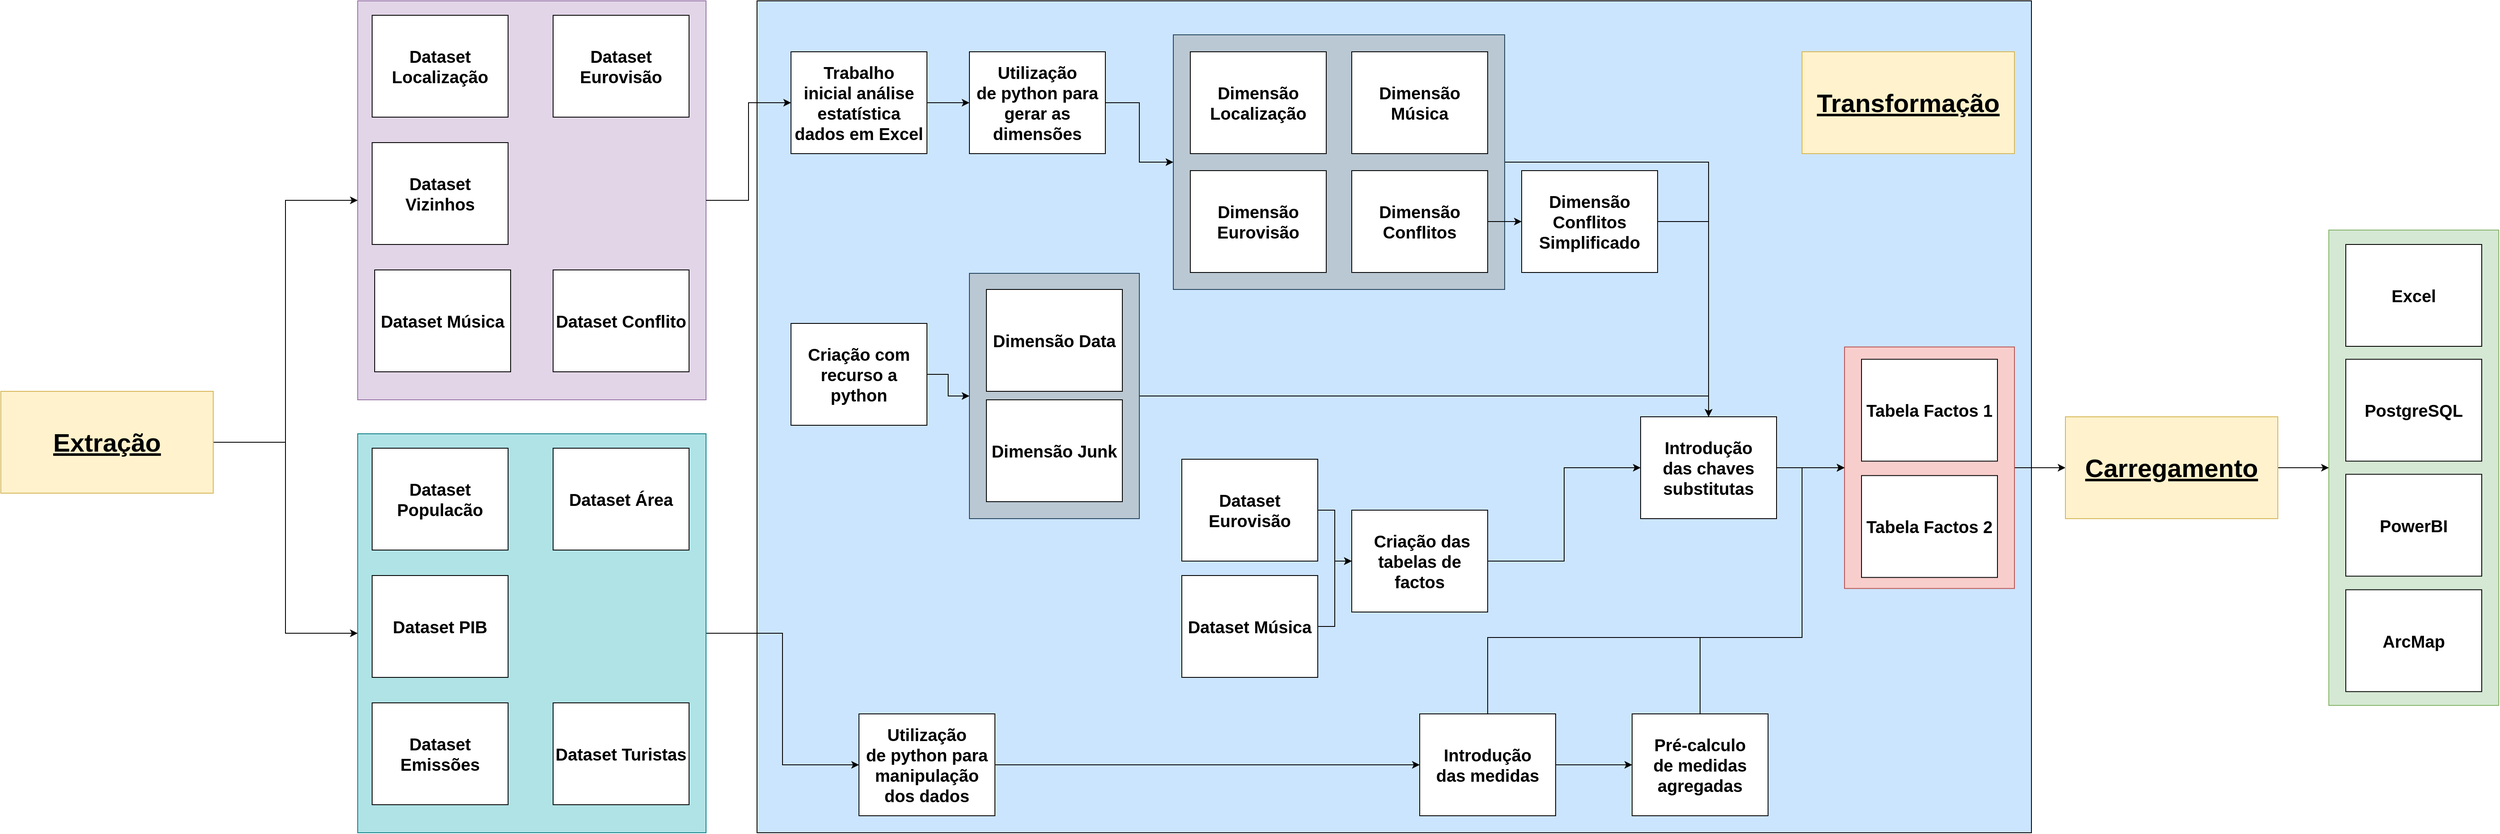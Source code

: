 <mxfile version="18.1.1" type="device"><diagram id="k9hDkdWP3HkwUojHxDQX" name="Page-1"><mxGraphModel dx="5209" dy="3074" grid="1" gridSize="10" guides="1" tooltips="1" connect="1" arrows="1" fold="1" page="1" pageScale="1" pageWidth="827" pageHeight="1169" math="0" shadow="0"><root><mxCell id="0"/><mxCell id="1" parent="0"/><mxCell id="4ier6jq_Oj-vDtzy4J_S-33" value="" style="rounded=0;whiteSpace=wrap;html=1;fontSize=30;fillColor=#d5e8d4;strokeColor=#82b366;" vertex="1" parent="1"><mxGeometry x="1810" y="60" width="200" height="560" as="geometry"/></mxCell><mxCell id="T1e7X0wCuo_kUQnRwjXj-94" value="" style="rounded=0;whiteSpace=wrap;html=1;fillColor=#CCE5FF;fontSize=20;fontStyle=1" parent="1" vertex="1"><mxGeometry x="-40" y="-210" width="1500" height="980" as="geometry"/></mxCell><mxCell id="4ier6jq_Oj-vDtzy4J_S-26" style="edgeStyle=orthogonalEdgeStyle;rounded=0;orthogonalLoop=1;jettySize=auto;html=1;exitX=1;exitY=0.5;exitDx=0;exitDy=0;entryX=0;entryY=0.5;entryDx=0;entryDy=0;fontSize=30;" edge="1" parent="1" source="4ier6jq_Oj-vDtzy4J_S-24" target="T1e7X0wCuo_kUQnRwjXj-27"><mxGeometry relative="1" as="geometry"/></mxCell><mxCell id="4ier6jq_Oj-vDtzy4J_S-24" value="" style="rounded=0;whiteSpace=wrap;html=1;fontSize=30;fillColor=#f8cecc;strokeColor=#b85450;fontStyle=1" vertex="1" parent="1"><mxGeometry x="1240" y="197.75" width="200" height="284.5" as="geometry"/></mxCell><mxCell id="4ier6jq_Oj-vDtzy4J_S-22" style="edgeStyle=orthogonalEdgeStyle;rounded=0;orthogonalLoop=1;jettySize=auto;html=1;exitX=1;exitY=0.5;exitDx=0;exitDy=0;entryX=0.5;entryY=0;entryDx=0;entryDy=0;fontSize=30;fontStyle=1" edge="1" parent="1" source="4ier6jq_Oj-vDtzy4J_S-19" target="T1e7X0wCuo_kUQnRwjXj-29"><mxGeometry relative="1" as="geometry"/></mxCell><mxCell id="4ier6jq_Oj-vDtzy4J_S-19" value="" style="rounded=0;whiteSpace=wrap;html=1;fontSize=30;fillColor=#bac8d3;strokeColor=#23445d;fontStyle=1" vertex="1" parent="1"><mxGeometry x="210" y="111" width="200" height="289" as="geometry"/></mxCell><mxCell id="4ier6jq_Oj-vDtzy4J_S-18" style="edgeStyle=orthogonalEdgeStyle;rounded=0;orthogonalLoop=1;jettySize=auto;html=1;exitX=1;exitY=0.5;exitDx=0;exitDy=0;entryX=0.5;entryY=0;entryDx=0;entryDy=0;fontSize=30;fontStyle=1" edge="1" parent="1" source="4ier6jq_Oj-vDtzy4J_S-15" target="T1e7X0wCuo_kUQnRwjXj-29"><mxGeometry relative="1" as="geometry"><Array as="points"><mxPoint x="1080" y="-20"/><mxPoint x="1080" y="380"/></Array></mxGeometry></mxCell><mxCell id="4ier6jq_Oj-vDtzy4J_S-15" value="" style="rounded=0;whiteSpace=wrap;html=1;fontSize=30;fillColor=#bac8d3;strokeColor=#23445d;fontStyle=1" vertex="1" parent="1"><mxGeometry x="450" y="-170" width="390" height="300" as="geometry"/></mxCell><mxCell id="4ier6jq_Oj-vDtzy4J_S-7" value="" style="rounded=0;whiteSpace=wrap;html=1;fontSize=30;fillColor=#e1d5e7;strokeColor=#9673a6;fontStyle=1" vertex="1" parent="1"><mxGeometry x="-510" y="-210" width="410" height="470" as="geometry"/></mxCell><mxCell id="4ier6jq_Oj-vDtzy4J_S-13" style="edgeStyle=orthogonalEdgeStyle;rounded=0;orthogonalLoop=1;jettySize=auto;html=1;exitX=1;exitY=0.5;exitDx=0;exitDy=0;fontSize=30;fontStyle=1" edge="1" parent="1" source="4ier6jq_Oj-vDtzy4J_S-8" target="T1e7X0wCuo_kUQnRwjXj-36"><mxGeometry relative="1" as="geometry"/></mxCell><mxCell id="4ier6jq_Oj-vDtzy4J_S-8" value="" style="rounded=0;whiteSpace=wrap;html=1;fontSize=30;fillColor=#b0e3e6;strokeColor=#0e8088;fontStyle=1" vertex="1" parent="1"><mxGeometry x="-510" y="300" width="410" height="470" as="geometry"/></mxCell><mxCell id="T1e7X0wCuo_kUQnRwjXj-6" value="Dataset Eurovis&lt;span style=&quot;font-size: 20px; line-height: 107%; font-family: Helvetica, sans-serif; background-image: initial; background-position: initial; background-size: initial; background-repeat: initial; background-attachment: initial; background-origin: initial; background-clip: initial;&quot; lang=&quot;PT&quot;&gt;ão&lt;/span&gt;" style="rounded=0;whiteSpace=wrap;html=1;fontSize=20;fontStyle=1" parent="1" vertex="1"><mxGeometry x="-280" y="-193" width="160" height="120" as="geometry"/></mxCell><mxCell id="T1e7X0wCuo_kUQnRwjXj-8" value="&lt;p class=&quot;MsoNormal&quot; style=&quot;font-size: 20px;&quot;&gt;&lt;span style=&quot;font-size: 20px; line-height: 107%; font-family: Helvetica, sans-serif; background-image: initial; background-position: initial; background-size: initial; background-repeat: initial; background-attachment: initial; background-origin: initial; background-clip: initial;&quot; lang=&quot;PT&quot;&gt;Dataset Localização&lt;/span&gt;&lt;/p&gt;" style="rounded=0;whiteSpace=wrap;html=1;fontSize=20;fontStyle=1" parent="1" vertex="1"><mxGeometry x="-493" y="-193" width="160" height="120" as="geometry"/></mxCell><mxCell id="T1e7X0wCuo_kUQnRwjXj-39" style="edgeStyle=orthogonalEdgeStyle;rounded=0;orthogonalLoop=1;jettySize=auto;html=1;exitX=1;exitY=0.5;exitDx=0;exitDy=0;entryX=0;entryY=0.5;entryDx=0;entryDy=0;fontSize=20;startArrow=none;fontStyle=1" parent="1" source="4ier6jq_Oj-vDtzy4J_S-7" target="T1e7X0wCuo_kUQnRwjXj-24" edge="1"><mxGeometry relative="1" as="geometry"><mxPoint y="170" as="targetPoint"/></mxGeometry></mxCell><mxCell id="T1e7X0wCuo_kUQnRwjXj-9" value="&lt;p class=&quot;MsoNormal&quot; style=&quot;font-size: 20px;&quot;&gt;&lt;span style=&quot;font-size: 20px; line-height: 107%; font-family: Helvetica, sans-serif; background-image: initial; background-position: initial; background-size: initial; background-repeat: initial; background-attachment: initial; background-origin: initial; background-clip: initial;&quot; lang=&quot;PT&quot;&gt;Dataset Música&lt;/span&gt;&lt;/p&gt;" style="rounded=0;whiteSpace=wrap;html=1;fontSize=20;fontStyle=1" parent="1" vertex="1"><mxGeometry x="-490" y="107" width="160" height="120" as="geometry"/></mxCell><mxCell id="T1e7X0wCuo_kUQnRwjXj-10" value="Dataset PIB" style="rounded=0;whiteSpace=wrap;html=1;fontSize=20;fontStyle=1" parent="1" vertex="1"><mxGeometry x="-493" y="467" width="160" height="120" as="geometry"/></mxCell><mxCell id="T1e7X0wCuo_kUQnRwjXj-13" value="Dataset Vizinhos" style="rounded=0;whiteSpace=wrap;html=1;fontSize=20;fontStyle=1" parent="1" vertex="1"><mxGeometry x="-493" y="-43" width="160" height="120" as="geometry"/></mxCell><mxCell id="T1e7X0wCuo_kUQnRwjXj-14" value="&lt;p class=&quot;MsoNormal&quot; style=&quot;font-size: 20px;&quot;&gt;&lt;span style=&quot;font-size: 20px; line-height: 107%; font-family: Helvetica, sans-serif; background-image: initial; background-position: initial; background-size: initial; background-repeat: initial; background-attachment: initial; background-origin: initial; background-clip: initial;&quot; lang=&quot;PT&quot;&gt;Dimensão Data&lt;/span&gt;&lt;/p&gt;" style="rounded=0;whiteSpace=wrap;html=1;fontSize=20;fontStyle=1" parent="1" vertex="1"><mxGeometry x="230" y="130" width="160" height="120" as="geometry"/></mxCell><mxCell id="T1e7X0wCuo_kUQnRwjXj-16" value="&lt;p class=&quot;MsoNormal&quot; style=&quot;font-size: 20px;&quot;&gt;&lt;span style=&quot;font-size: 20px; line-height: 107%; font-family: Helvetica, sans-serif; background-image: initial; background-position: initial; background-size: initial; background-repeat: initial; background-attachment: initial; background-origin: initial; background-clip: initial;&quot; lang=&quot;PT&quot;&gt;Dimensão Música&lt;/span&gt;&lt;/p&gt;" style="rounded=0;whiteSpace=wrap;html=1;fontSize=20;fontStyle=1" parent="1" vertex="1"><mxGeometry x="660" y="-150" width="160" height="120" as="geometry"/></mxCell><mxCell id="T1e7X0wCuo_kUQnRwjXj-17" value="&lt;p class=&quot;MsoNormal&quot; style=&quot;font-size: 20px;&quot;&gt;&lt;span style=&quot;font-size: 20px; line-height: 107%; font-family: Helvetica, sans-serif; background-image: initial; background-position: initial; background-size: initial; background-repeat: initial; background-attachment: initial; background-origin: initial; background-clip: initial;&quot; lang=&quot;PT&quot;&gt;Dimensão Localização&lt;/span&gt;&lt;/p&gt;" style="rounded=0;whiteSpace=wrap;html=1;fontSize=20;fontStyle=1" parent="1" vertex="1"><mxGeometry x="470" y="-150" width="160" height="120" as="geometry"/></mxCell><mxCell id="T1e7X0wCuo_kUQnRwjXj-48" style="edgeStyle=orthogonalEdgeStyle;rounded=0;orthogonalLoop=1;jettySize=auto;html=1;exitX=1;exitY=0.5;exitDx=0;exitDy=0;entryX=0;entryY=0.5;entryDx=0;entryDy=0;fontSize=20;fontStyle=1" parent="1" source="T1e7X0wCuo_kUQnRwjXj-18" target="T1e7X0wCuo_kUQnRwjXj-21" edge="1"><mxGeometry relative="1" as="geometry"/></mxCell><mxCell id="T1e7X0wCuo_kUQnRwjXj-18" value="&lt;p class=&quot;MsoNormal&quot; style=&quot;font-size: 20px;&quot;&gt;&lt;span style=&quot;font-size: 20px; line-height: 107%; font-family: Helvetica, sans-serif; background-image: initial; background-position: initial; background-size: initial; background-repeat: initial; background-attachment: initial; background-origin: initial; background-clip: initial;&quot; lang=&quot;PT&quot;&gt;Dimensão&lt;br style=&quot;font-size: 20px;&quot;&gt;Conflitos&lt;/span&gt;&lt;/p&gt;" style="rounded=0;whiteSpace=wrap;html=1;fontSize=20;fontStyle=1" parent="1" vertex="1"><mxGeometry x="660" y="-10" width="160" height="120" as="geometry"/></mxCell><mxCell id="T1e7X0wCuo_kUQnRwjXj-20" value="&lt;p class=&quot;MsoNormal&quot; style=&quot;font-size: 20px;&quot;&gt;&lt;span style=&quot;font-size: 20px; line-height: 107%; font-family: Helvetica, sans-serif; background-image: initial; background-position: initial; background-size: initial; background-repeat: initial; background-attachment: initial; background-origin: initial; background-clip: initial;&quot; lang=&quot;PT&quot;&gt;Dimensão Junk&lt;/span&gt;&lt;/p&gt;" style="rounded=0;whiteSpace=wrap;html=1;fontSize=20;fontStyle=1" parent="1" vertex="1"><mxGeometry x="230" y="260" width="160" height="120" as="geometry"/></mxCell><mxCell id="T1e7X0wCuo_kUQnRwjXj-77" style="edgeStyle=orthogonalEdgeStyle;rounded=0;orthogonalLoop=1;jettySize=auto;html=1;exitX=1;exitY=0.5;exitDx=0;exitDy=0;entryX=0.5;entryY=0;entryDx=0;entryDy=0;fontSize=20;fontStyle=1" parent="1" source="T1e7X0wCuo_kUQnRwjXj-21" target="T1e7X0wCuo_kUQnRwjXj-29" edge="1"><mxGeometry relative="1" as="geometry"><mxPoint x="840" y="470" as="targetPoint"/></mxGeometry></mxCell><mxCell id="T1e7X0wCuo_kUQnRwjXj-21" value="&lt;p class=&quot;MsoNormal&quot; style=&quot;font-size: 20px;&quot;&gt;&lt;span style=&quot;font-size: 20px; line-height: 107%; font-family: Helvetica, sans-serif; background-image: initial; background-position: initial; background-size: initial; background-repeat: initial; background-attachment: initial; background-origin: initial; background-clip: initial;&quot; lang=&quot;PT&quot;&gt;Dimensão&lt;br style=&quot;font-size: 20px;&quot;&gt;Conflitos Simplificado&lt;/span&gt;&lt;/p&gt;" style="rounded=0;whiteSpace=wrap;html=1;fontSize=20;fontStyle=1" parent="1" vertex="1"><mxGeometry x="860" y="-10" width="160" height="120" as="geometry"/></mxCell><mxCell id="T1e7X0wCuo_kUQnRwjXj-22" value="Tabela Factos 1" style="rounded=0;whiteSpace=wrap;html=1;fontSize=20;fontStyle=1" parent="1" vertex="1"><mxGeometry x="1260" y="212.25" width="160" height="120" as="geometry"/></mxCell><mxCell id="T1e7X0wCuo_kUQnRwjXj-43" style="edgeStyle=orthogonalEdgeStyle;rounded=0;orthogonalLoop=1;jettySize=auto;html=1;exitX=1;exitY=0.5;exitDx=0;exitDy=0;entryX=0;entryY=0.5;entryDx=0;entryDy=0;fontSize=20;fontStyle=1" parent="1" source="T1e7X0wCuo_kUQnRwjXj-24" target="T1e7X0wCuo_kUQnRwjXj-28" edge="1"><mxGeometry relative="1" as="geometry"><mxPoint x="140" y="70" as="sourcePoint"/></mxGeometry></mxCell><mxCell id="T1e7X0wCuo_kUQnRwjXj-24" value="&lt;p class=&quot;MsoNormal&quot; style=&quot;font-size: 20px;&quot;&gt;&lt;span style=&quot;font-size: 20px; line-height: 107%; font-family: Helvetica, sans-serif; background-image: initial; background-position: initial; background-size: initial; background-repeat: initial; background-attachment: initial; background-origin: initial; background-clip: initial;&quot; lang=&quot;PT&quot;&gt;Trabalho&lt;br style=&quot;font-size: 20px;&quot;&gt;inicial análise estatística dados em Excel&lt;/span&gt;&lt;span lang=&quot;PT&quot; style=&quot;font-size: 20px;&quot;&gt;&lt;/span&gt;&lt;/p&gt;" style="rounded=0;whiteSpace=wrap;html=1;fontSize=20;fontStyle=1" parent="1" vertex="1"><mxGeometry y="-150" width="160" height="120" as="geometry"/></mxCell><mxCell id="4ier6jq_Oj-vDtzy4J_S-11" style="edgeStyle=orthogonalEdgeStyle;rounded=0;orthogonalLoop=1;jettySize=auto;html=1;exitX=1;exitY=0.5;exitDx=0;exitDy=0;entryX=0;entryY=0.5;entryDx=0;entryDy=0;fontSize=30;fontStyle=1" edge="1" parent="1" source="T1e7X0wCuo_kUQnRwjXj-25" target="4ier6jq_Oj-vDtzy4J_S-7"><mxGeometry relative="1" as="geometry"/></mxCell><mxCell id="4ier6jq_Oj-vDtzy4J_S-12" style="edgeStyle=orthogonalEdgeStyle;rounded=0;orthogonalLoop=1;jettySize=auto;html=1;exitX=1;exitY=0.5;exitDx=0;exitDy=0;entryX=0;entryY=0.5;entryDx=0;entryDy=0;fontSize=30;fontStyle=1" edge="1" parent="1" source="T1e7X0wCuo_kUQnRwjXj-25" target="4ier6jq_Oj-vDtzy4J_S-8"><mxGeometry relative="1" as="geometry"/></mxCell><mxCell id="T1e7X0wCuo_kUQnRwjXj-25" value="&lt;p class=&quot;MsoNormal&quot; style=&quot;font-size: 30px;&quot;&gt;&lt;span style=&quot;font-size: 30px; line-height: 107%; font-family: Helvetica, sans-serif; background-image: initial; background-position: initial; background-size: initial; background-repeat: initial; background-attachment: initial; background-origin: initial; background-clip: initial;&quot; lang=&quot;PT&quot;&gt;Extração&lt;/span&gt;&lt;span lang=&quot;PT&quot; style=&quot;font-size: 30px;&quot;&gt;&lt;/span&gt;&lt;/p&gt;" style="rounded=0;whiteSpace=wrap;html=1;fillColor=#fff2cc;strokeColor=#d6b656;fontStyle=5;fontSize=30;" parent="1" vertex="1"><mxGeometry x="-930" y="250" width="250" height="120" as="geometry"/></mxCell><mxCell id="T1e7X0wCuo_kUQnRwjXj-26" value="&lt;p class=&quot;MsoNormal&quot; style=&quot;font-size: 30px;&quot;&gt;&lt;span style=&quot;font-size: 30px; line-height: 107%; font-family: Helvetica, sans-serif; background-image: initial; background-position: initial; background-size: initial; background-repeat: initial; background-attachment: initial; background-origin: initial; background-clip: initial;&quot; lang=&quot;PT&quot;&gt;Transformação&lt;/span&gt;&lt;/p&gt;" style="rounded=0;whiteSpace=wrap;html=1;fontSize=30;fontStyle=5;fillColor=#fff2cc;strokeColor=#d6b656;" parent="1" vertex="1"><mxGeometry x="1190" y="-150" width="250" height="120" as="geometry"/></mxCell><mxCell id="4ier6jq_Oj-vDtzy4J_S-34" style="edgeStyle=orthogonalEdgeStyle;rounded=0;orthogonalLoop=1;jettySize=auto;html=1;exitX=1;exitY=0.5;exitDx=0;exitDy=0;fontSize=30;entryX=0;entryY=0.5;entryDx=0;entryDy=0;" edge="1" parent="1" source="T1e7X0wCuo_kUQnRwjXj-27" target="4ier6jq_Oj-vDtzy4J_S-33"><mxGeometry relative="1" as="geometry"><mxPoint x="1800" y="341" as="targetPoint"/></mxGeometry></mxCell><mxCell id="T1e7X0wCuo_kUQnRwjXj-27" value="Carregamento" style="rounded=0;whiteSpace=wrap;html=1;fillColor=#fff2cc;strokeColor=#d6b656;fontStyle=5;fontSize=30;" parent="1" vertex="1"><mxGeometry x="1500" y="280" width="250" height="120" as="geometry"/></mxCell><mxCell id="4ier6jq_Oj-vDtzy4J_S-17" style="edgeStyle=orthogonalEdgeStyle;rounded=0;orthogonalLoop=1;jettySize=auto;html=1;exitX=1;exitY=0.5;exitDx=0;exitDy=0;entryX=0;entryY=0.5;entryDx=0;entryDy=0;fontSize=30;fontStyle=1" edge="1" parent="1" source="T1e7X0wCuo_kUQnRwjXj-28" target="4ier6jq_Oj-vDtzy4J_S-15"><mxGeometry relative="1" as="geometry"/></mxCell><mxCell id="T1e7X0wCuo_kUQnRwjXj-28" value="&lt;p class=&quot;MsoNormal&quot; style=&quot;font-size: 20px;&quot;&gt;&lt;span style=&quot;font-size: 20px; line-height: 107%; font-family: Helvetica, sans-serif; background-image: initial; background-position: initial; background-size: initial; background-repeat: initial; background-attachment: initial; background-origin: initial; background-clip: initial;&quot; lang=&quot;PT&quot;&gt;Utilização&lt;br style=&quot;font-size: 20px;&quot;&gt;de python para gerar as dimensões&lt;/span&gt;&lt;span lang=&quot;PT&quot; style=&quot;font-size: 20px;&quot;&gt;&lt;/span&gt;&lt;/p&gt;" style="rounded=0;whiteSpace=wrap;html=1;fontSize=20;fontStyle=1" parent="1" vertex="1"><mxGeometry x="210" y="-150" width="160" height="120" as="geometry"/></mxCell><mxCell id="4ier6jq_Oj-vDtzy4J_S-27" style="edgeStyle=orthogonalEdgeStyle;rounded=0;orthogonalLoop=1;jettySize=auto;html=1;exitX=1;exitY=0.5;exitDx=0;exitDy=0;fontSize=30;" edge="1" parent="1" source="T1e7X0wCuo_kUQnRwjXj-29" target="4ier6jq_Oj-vDtzy4J_S-24"><mxGeometry relative="1" as="geometry"/></mxCell><mxCell id="T1e7X0wCuo_kUQnRwjXj-29" value="&lt;p class=&quot;MsoNormal&quot; style=&quot;font-size: 20px;&quot;&gt;&lt;span style=&quot;font-size: 20px; line-height: 107%; font-family: Helvetica, sans-serif; background-image: initial; background-position: initial; background-size: initial; background-repeat: initial; background-attachment: initial; background-origin: initial; background-clip: initial;&quot; lang=&quot;PT&quot;&gt;Introdução&lt;br style=&quot;font-size: 20px;&quot;&gt;das chaves substitutas&lt;/span&gt;&lt;span lang=&quot;PT&quot; style=&quot;font-size: 20px;&quot;&gt;&lt;/span&gt;&lt;/p&gt;" style="rounded=0;whiteSpace=wrap;html=1;fontSize=20;fontStyle=1" parent="1" vertex="1"><mxGeometry x="1000" y="280" width="160" height="120" as="geometry"/></mxCell><mxCell id="T1e7X0wCuo_kUQnRwjXj-73" style="edgeStyle=orthogonalEdgeStyle;rounded=0;orthogonalLoop=1;jettySize=auto;html=1;exitX=1;exitY=0.5;exitDx=0;exitDy=0;entryX=0;entryY=0.5;entryDx=0;entryDy=0;fontSize=20;fontStyle=1" parent="1" source="T1e7X0wCuo_kUQnRwjXj-30" target="T1e7X0wCuo_kUQnRwjXj-29" edge="1"><mxGeometry relative="1" as="geometry"/></mxCell><mxCell id="T1e7X0wCuo_kUQnRwjXj-30" value="&lt;p class=&quot;MsoNormal&quot; style=&quot;font-size: 20px;&quot;&gt;&lt;span style=&quot;font-size: 20px; line-height: 107%; font-family: Helvetica, sans-serif; background-image: initial; background-position: initial; background-size: initial; background-repeat: initial; background-attachment: initial; background-origin: initial; background-clip: initial;&quot; lang=&quot;PT&quot;&gt;&amp;nbsp;&lt;/span&gt;&lt;span style=&quot;font-family: Helvetica, sans-serif; font-size: 20px; background-color: initial;&quot;&gt;Criação das&lt;br style=&quot;font-size: 20px;&quot;&gt;tabelas de factos&lt;/span&gt;&lt;/p&gt;" style="rounded=0;whiteSpace=wrap;html=1;fontSize=20;fontStyle=1" parent="1" vertex="1"><mxGeometry x="660" y="390" width="160" height="120" as="geometry"/></mxCell><mxCell id="T1e7X0wCuo_kUQnRwjXj-31" value="PostgreSQL" style="rounded=0;whiteSpace=wrap;html=1;fontSize=20;fontStyle=1" parent="1" vertex="1"><mxGeometry x="1830" y="212.25" width="160" height="120" as="geometry"/></mxCell><mxCell id="T1e7X0wCuo_kUQnRwjXj-32" value="PowerBI" style="rounded=0;whiteSpace=wrap;html=1;fontSize=20;fontStyle=1" parent="1" vertex="1"><mxGeometry x="1830" y="347.75" width="160" height="120" as="geometry"/></mxCell><mxCell id="T1e7X0wCuo_kUQnRwjXj-101" style="edgeStyle=orthogonalEdgeStyle;rounded=0;orthogonalLoop=1;jettySize=auto;html=1;exitX=1;exitY=0.5;exitDx=0;exitDy=0;entryX=0;entryY=0.5;entryDx=0;entryDy=0;fontSize=20;fontStyle=1" parent="1" source="T1e7X0wCuo_kUQnRwjXj-36" target="T1e7X0wCuo_kUQnRwjXj-56" edge="1"><mxGeometry relative="1" as="geometry"/></mxCell><mxCell id="T1e7X0wCuo_kUQnRwjXj-36" value="&lt;p class=&quot;MsoNormal&quot; style=&quot;font-size: 20px;&quot;&gt;&lt;span style=&quot;font-size: 20px; line-height: 107%; font-family: Helvetica, sans-serif; background-image: initial; background-position: initial; background-size: initial; background-repeat: initial; background-attachment: initial; background-origin: initial; background-clip: initial;&quot; lang=&quot;PT&quot;&gt;Utilização&lt;br style=&quot;font-size: 20px;&quot;&gt;de python para manipulação dos dados&lt;/span&gt;&lt;span lang=&quot;PT&quot; style=&quot;font-size: 20px;&quot;&gt;&lt;/span&gt;&lt;/p&gt;" style="rounded=0;whiteSpace=wrap;html=1;fontSize=20;fontStyle=1" parent="1" vertex="1"><mxGeometry x="80" y="630" width="160" height="120" as="geometry"/></mxCell><mxCell id="4ier6jq_Oj-vDtzy4J_S-20" style="edgeStyle=orthogonalEdgeStyle;rounded=0;orthogonalLoop=1;jettySize=auto;html=1;exitX=1;exitY=0.5;exitDx=0;exitDy=0;entryX=0;entryY=0.5;entryDx=0;entryDy=0;fontSize=30;fontStyle=1" edge="1" parent="1" source="T1e7X0wCuo_kUQnRwjXj-37" target="4ier6jq_Oj-vDtzy4J_S-19"><mxGeometry relative="1" as="geometry"/></mxCell><mxCell id="T1e7X0wCuo_kUQnRwjXj-37" value="&lt;p class=&quot;MsoNormal&quot; style=&quot;font-size: 20px;&quot;&gt;&lt;span style=&quot;font-size: 20px; line-height: 107%; font-family: Helvetica, sans-serif; background-image: initial; background-position: initial; background-size: initial; background-repeat: initial; background-attachment: initial; background-origin: initial; background-clip: initial;&quot; lang=&quot;PT&quot;&gt;Criação com&lt;br style=&quot;font-size: 20px;&quot;&gt;recurso a python&lt;/span&gt;&lt;span lang=&quot;PT&quot; style=&quot;font-size: 20px;&quot;&gt;&lt;/span&gt;&lt;/p&gt;" style="rounded=0;whiteSpace=wrap;html=1;fontSize=20;fontStyle=1" parent="1" vertex="1"><mxGeometry y="170" width="160" height="120" as="geometry"/></mxCell><mxCell id="T1e7X0wCuo_kUQnRwjXj-58" style="edgeStyle=orthogonalEdgeStyle;rounded=0;orthogonalLoop=1;jettySize=auto;html=1;exitX=1;exitY=0.5;exitDx=0;exitDy=0;entryX=0;entryY=0.5;entryDx=0;entryDy=0;fontSize=20;fontStyle=1" parent="1" source="T1e7X0wCuo_kUQnRwjXj-56" target="T1e7X0wCuo_kUQnRwjXj-57" edge="1"><mxGeometry relative="1" as="geometry"/></mxCell><mxCell id="4ier6jq_Oj-vDtzy4J_S-28" style="edgeStyle=orthogonalEdgeStyle;rounded=0;orthogonalLoop=1;jettySize=auto;html=1;exitX=0.5;exitY=0;exitDx=0;exitDy=0;entryX=0;entryY=0.5;entryDx=0;entryDy=0;fontSize=30;" edge="1" parent="1" source="T1e7X0wCuo_kUQnRwjXj-56" target="4ier6jq_Oj-vDtzy4J_S-24"><mxGeometry relative="1" as="geometry"><Array as="points"><mxPoint x="820" y="540"/><mxPoint x="1190" y="540"/><mxPoint x="1190" y="340"/></Array></mxGeometry></mxCell><mxCell id="T1e7X0wCuo_kUQnRwjXj-56" value="&lt;p class=&quot;MsoNormal&quot; style=&quot;font-size: 20px;&quot;&gt;&lt;span style=&quot;font-size: 20px; line-height: 107%; font-family: Helvetica, sans-serif; background-image: initial; background-position: initial; background-size: initial; background-repeat: initial; background-attachment: initial; background-origin: initial; background-clip: initial;&quot; lang=&quot;PT&quot;&gt;Introdução&lt;br style=&quot;font-size: 20px;&quot;&gt;das medidas&lt;/span&gt;&lt;span lang=&quot;PT&quot; style=&quot;font-size: 20px;&quot;&gt;&lt;/span&gt;&lt;/p&gt;" style="rounded=0;whiteSpace=wrap;html=1;fontSize=20;fontStyle=1" parent="1" vertex="1"><mxGeometry x="740" y="630" width="160" height="120" as="geometry"/></mxCell><mxCell id="4ier6jq_Oj-vDtzy4J_S-29" style="edgeStyle=orthogonalEdgeStyle;rounded=0;orthogonalLoop=1;jettySize=auto;html=1;exitX=0.5;exitY=0;exitDx=0;exitDy=0;fontSize=30;entryX=0;entryY=0.5;entryDx=0;entryDy=0;" edge="1" parent="1" source="T1e7X0wCuo_kUQnRwjXj-57" target="4ier6jq_Oj-vDtzy4J_S-24"><mxGeometry relative="1" as="geometry"><mxPoint x="1620" y="1030" as="targetPoint"/><Array as="points"><mxPoint x="1070" y="540"/><mxPoint x="1190" y="540"/><mxPoint x="1190" y="340"/></Array></mxGeometry></mxCell><mxCell id="T1e7X0wCuo_kUQnRwjXj-57" value="&lt;p class=&quot;MsoNormal&quot; style=&quot;font-size: 20px;&quot;&gt;&lt;span style=&quot;font-size: 20px; line-height: 107%; font-family: Helvetica, sans-serif; background-image: initial; background-position: initial; background-size: initial; background-repeat: initial; background-attachment: initial; background-origin: initial; background-clip: initial;&quot; lang=&quot;PT&quot;&gt;Pré-calculo&lt;br style=&quot;font-size: 20px;&quot;&gt;de medidas agregadas&lt;/span&gt;&lt;/p&gt;" style="rounded=0;whiteSpace=wrap;html=1;fontSize=20;fontStyle=1" parent="1" vertex="1"><mxGeometry x="990" y="630" width="160" height="120" as="geometry"/></mxCell><mxCell id="T1e7X0wCuo_kUQnRwjXj-100" style="edgeStyle=orthogonalEdgeStyle;rounded=0;orthogonalLoop=1;jettySize=auto;html=1;exitX=1;exitY=0.5;exitDx=0;exitDy=0;entryX=0;entryY=0.5;entryDx=0;entryDy=0;fontSize=20;fontStyle=1" parent="1" source="T1e7X0wCuo_kUQnRwjXj-97" target="T1e7X0wCuo_kUQnRwjXj-30" edge="1"><mxGeometry relative="1" as="geometry"/></mxCell><mxCell id="T1e7X0wCuo_kUQnRwjXj-97" value="&lt;p class=&quot;MsoNormal&quot; style=&quot;font-size: 20px;&quot;&gt;&lt;span style=&quot;font-size: 20px; line-height: 107%; font-family: Helvetica, sans-serif; background-image: initial; background-position: initial; background-size: initial; background-repeat: initial; background-attachment: initial; background-origin: initial; background-clip: initial;&quot; lang=&quot;PT&quot;&gt;Dataset Música&lt;/span&gt;&lt;/p&gt;" style="rounded=0;whiteSpace=wrap;html=1;fontSize=20;fontStyle=1" parent="1" vertex="1"><mxGeometry x="460" y="467" width="160" height="120" as="geometry"/></mxCell><mxCell id="T1e7X0wCuo_kUQnRwjXj-99" style="edgeStyle=orthogonalEdgeStyle;rounded=0;orthogonalLoop=1;jettySize=auto;html=1;exitX=1;exitY=0.5;exitDx=0;exitDy=0;entryX=0;entryY=0.5;entryDx=0;entryDy=0;fontSize=20;fontStyle=1" parent="1" source="T1e7X0wCuo_kUQnRwjXj-98" target="T1e7X0wCuo_kUQnRwjXj-30" edge="1"><mxGeometry relative="1" as="geometry"/></mxCell><mxCell id="T1e7X0wCuo_kUQnRwjXj-98" value="Dataset Eurovis&lt;span style=&quot;font-size: 20px; line-height: 107%; font-family: Helvetica, sans-serif; background-image: initial; background-position: initial; background-size: initial; background-repeat: initial; background-attachment: initial; background-origin: initial; background-clip: initial;&quot; lang=&quot;PT&quot;&gt;ão&lt;/span&gt;" style="rounded=0;whiteSpace=wrap;html=1;fontSize=20;fontStyle=1" parent="1" vertex="1"><mxGeometry x="460" y="330" width="160" height="120" as="geometry"/></mxCell><mxCell id="T1e7X0wCuo_kUQnRwjXj-11" value="Dataset Populac&lt;span style=&quot;font-size: 20px; line-height: 107%; font-family: Helvetica, sans-serif; background-image: initial; background-position: initial; background-size: initial; background-repeat: initial; background-attachment: initial; background-origin: initial; background-clip: initial;&quot; lang=&quot;PT&quot;&gt;ão&lt;/span&gt;" style="rounded=0;whiteSpace=wrap;html=1;fontSize=20;fontStyle=1" parent="1" vertex="1"><mxGeometry x="-493" y="317" width="160" height="120" as="geometry"/></mxCell><mxCell id="T1e7X0wCuo_kUQnRwjXj-5" value="&lt;p class=&quot;MsoNormal&quot; style=&quot;font-size: 20px;&quot;&gt;&lt;span style=&quot;font-size: 20px; line-height: 107%; font-family: Helvetica, sans-serif; background-image: initial; background-position: initial; background-size: initial; background-repeat: initial; background-attachment: initial; background-origin: initial; background-clip: initial;&quot; lang=&quot;PT&quot;&gt;Dataset Emissões&lt;/span&gt;&lt;/p&gt;" style="rounded=0;whiteSpace=wrap;html=1;fontSize=20;fontStyle=1" parent="1" vertex="1"><mxGeometry x="-493" y="617" width="160" height="120" as="geometry"/></mxCell><mxCell id="T1e7X0wCuo_kUQnRwjXj-35" value="Dataset&amp;nbsp;&lt;span style=&quot;font-size: 20px; font-family: Calibri, sans-serif;&quot; lang=&quot;PT&quot;&gt;Área&lt;/span&gt;" style="rounded=0;whiteSpace=wrap;html=1;fontSize=20;fontStyle=1" parent="1" vertex="1"><mxGeometry x="-280" y="317" width="160" height="120" as="geometry"/></mxCell><mxCell id="T1e7X0wCuo_kUQnRwjXj-12" value="Dataset Turistas" style="rounded=0;whiteSpace=wrap;html=1;fontSize=20;fontStyle=1" parent="1" vertex="1"><mxGeometry x="-280" y="617" width="160" height="120" as="geometry"/></mxCell><mxCell id="T1e7X0wCuo_kUQnRwjXj-2" value="Dataset Conflito" style="rounded=0;whiteSpace=wrap;html=1;fontSize=20;fontStyle=1" parent="1" vertex="1"><mxGeometry x="-280" y="107" width="160" height="120" as="geometry"/></mxCell><mxCell id="T1e7X0wCuo_kUQnRwjXj-19" value="&lt;p class=&quot;MsoNormal&quot; style=&quot;font-size: 20px;&quot;&gt;&lt;span style=&quot;font-size: 20px; line-height: 107%; font-family: Helvetica, sans-serif; background-image: initial; background-position: initial; background-size: initial; background-repeat: initial; background-attachment: initial; background-origin: initial; background-clip: initial;&quot; lang=&quot;PT&quot;&gt;Dimensão Eurovisão&lt;/span&gt;&lt;/p&gt;" style="rounded=0;whiteSpace=wrap;html=1;fontSize=20;fontStyle=1" parent="1" vertex="1"><mxGeometry x="470" y="-10" width="160" height="120" as="geometry"/></mxCell><mxCell id="T1e7X0wCuo_kUQnRwjXj-23" value="Tabela Factos 2" style="rounded=0;whiteSpace=wrap;html=1;fontSize=20;fontStyle=1" parent="1" vertex="1"><mxGeometry x="1260" y="349.25" width="160" height="120" as="geometry"/></mxCell><mxCell id="4ier6jq_Oj-vDtzy4J_S-30" value="ArcMap" style="rounded=0;whiteSpace=wrap;html=1;fontSize=20;fontStyle=1" vertex="1" parent="1"><mxGeometry x="1830" y="483.75" width="160" height="120" as="geometry"/></mxCell><mxCell id="4ier6jq_Oj-vDtzy4J_S-32" value="Excel" style="rounded=0;whiteSpace=wrap;html=1;fontSize=20;fontStyle=1" vertex="1" parent="1"><mxGeometry x="1830" y="77" width="160" height="120" as="geometry"/></mxCell></root></mxGraphModel></diagram></mxfile>